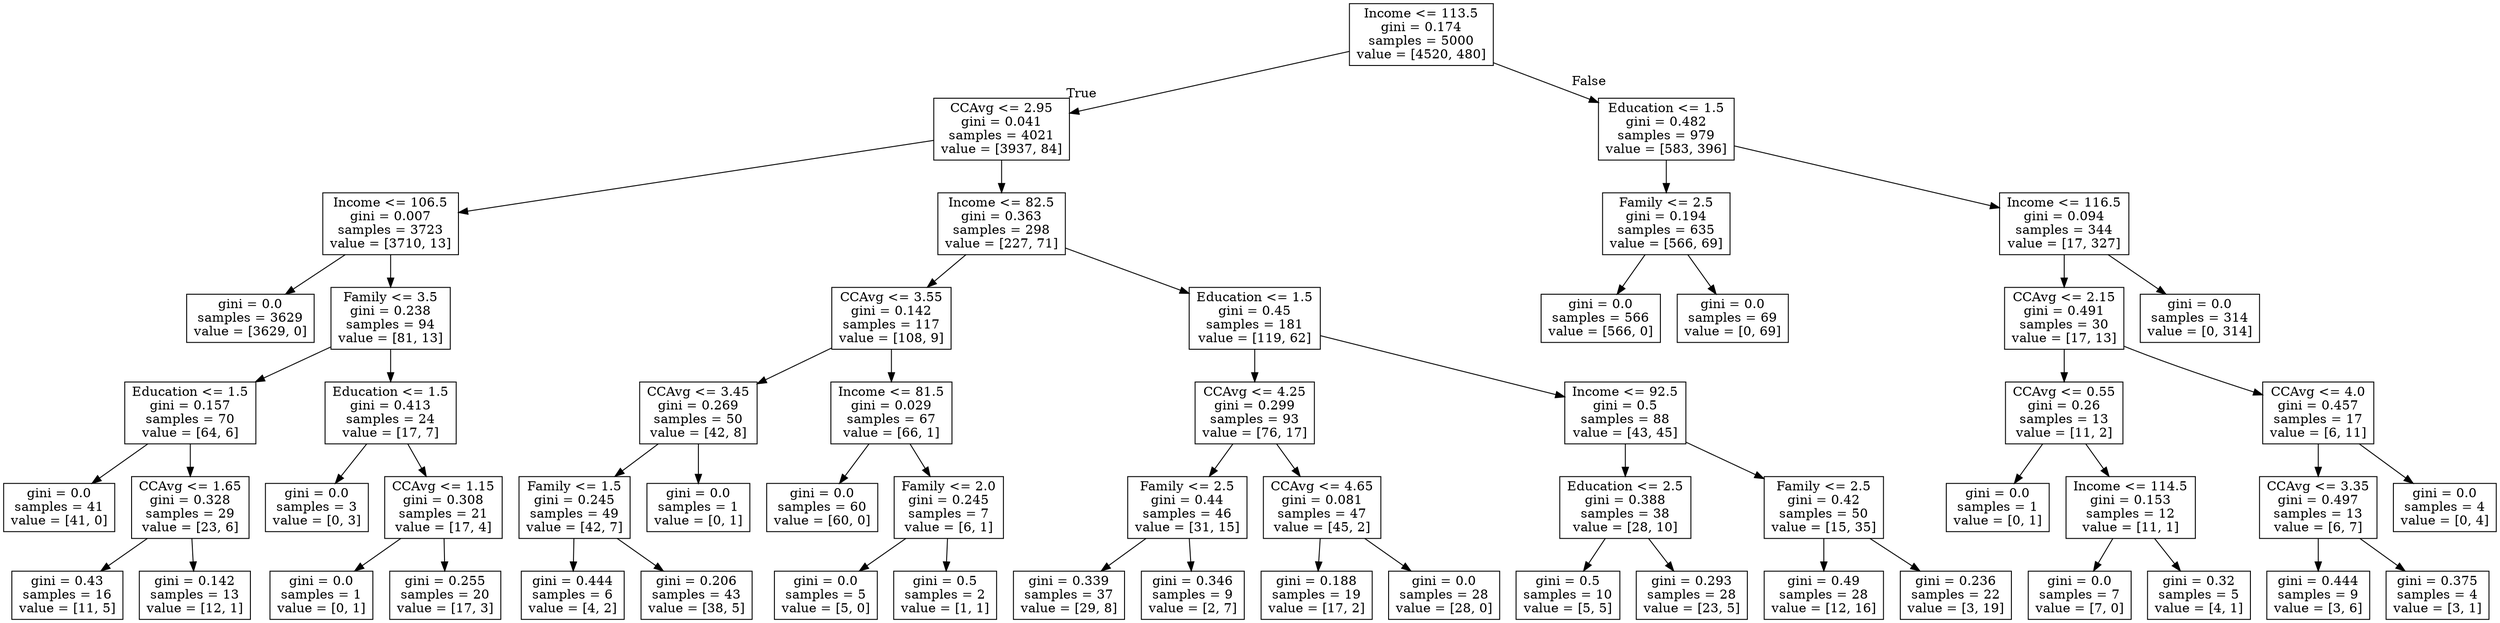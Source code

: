 digraph Tree {
node [shape=box] ;
0 [label="Income <= 113.5\ngini = 0.174\nsamples = 5000\nvalue = [4520, 480]"] ;
1 [label="CCAvg <= 2.95\ngini = 0.041\nsamples = 4021\nvalue = [3937, 84]"] ;
0 -> 1 [labeldistance=2.5, labelangle=45, headlabel="True"] ;
2 [label="Income <= 106.5\ngini = 0.007\nsamples = 3723\nvalue = [3710, 13]"] ;
1 -> 2 ;
3 [label="gini = 0.0\nsamples = 3629\nvalue = [3629, 0]"] ;
2 -> 3 ;
4 [label="Family <= 3.5\ngini = 0.238\nsamples = 94\nvalue = [81, 13]"] ;
2 -> 4 ;
5 [label="Education <= 1.5\ngini = 0.157\nsamples = 70\nvalue = [64, 6]"] ;
4 -> 5 ;
6 [label="gini = 0.0\nsamples = 41\nvalue = [41, 0]"] ;
5 -> 6 ;
7 [label="CCAvg <= 1.65\ngini = 0.328\nsamples = 29\nvalue = [23, 6]"] ;
5 -> 7 ;
8 [label="gini = 0.43\nsamples = 16\nvalue = [11, 5]"] ;
7 -> 8 ;
9 [label="gini = 0.142\nsamples = 13\nvalue = [12, 1]"] ;
7 -> 9 ;
10 [label="Education <= 1.5\ngini = 0.413\nsamples = 24\nvalue = [17, 7]"] ;
4 -> 10 ;
11 [label="gini = 0.0\nsamples = 3\nvalue = [0, 3]"] ;
10 -> 11 ;
12 [label="CCAvg <= 1.15\ngini = 0.308\nsamples = 21\nvalue = [17, 4]"] ;
10 -> 12 ;
13 [label="gini = 0.0\nsamples = 1\nvalue = [0, 1]"] ;
12 -> 13 ;
14 [label="gini = 0.255\nsamples = 20\nvalue = [17, 3]"] ;
12 -> 14 ;
15 [label="Income <= 82.5\ngini = 0.363\nsamples = 298\nvalue = [227, 71]"] ;
1 -> 15 ;
16 [label="CCAvg <= 3.55\ngini = 0.142\nsamples = 117\nvalue = [108, 9]"] ;
15 -> 16 ;
17 [label="CCAvg <= 3.45\ngini = 0.269\nsamples = 50\nvalue = [42, 8]"] ;
16 -> 17 ;
18 [label="Family <= 1.5\ngini = 0.245\nsamples = 49\nvalue = [42, 7]"] ;
17 -> 18 ;
19 [label="gini = 0.444\nsamples = 6\nvalue = [4, 2]"] ;
18 -> 19 ;
20 [label="gini = 0.206\nsamples = 43\nvalue = [38, 5]"] ;
18 -> 20 ;
21 [label="gini = 0.0\nsamples = 1\nvalue = [0, 1]"] ;
17 -> 21 ;
22 [label="Income <= 81.5\ngini = 0.029\nsamples = 67\nvalue = [66, 1]"] ;
16 -> 22 ;
23 [label="gini = 0.0\nsamples = 60\nvalue = [60, 0]"] ;
22 -> 23 ;
24 [label="Family <= 2.0\ngini = 0.245\nsamples = 7\nvalue = [6, 1]"] ;
22 -> 24 ;
25 [label="gini = 0.0\nsamples = 5\nvalue = [5, 0]"] ;
24 -> 25 ;
26 [label="gini = 0.5\nsamples = 2\nvalue = [1, 1]"] ;
24 -> 26 ;
27 [label="Education <= 1.5\ngini = 0.45\nsamples = 181\nvalue = [119, 62]"] ;
15 -> 27 ;
28 [label="CCAvg <= 4.25\ngini = 0.299\nsamples = 93\nvalue = [76, 17]"] ;
27 -> 28 ;
29 [label="Family <= 2.5\ngini = 0.44\nsamples = 46\nvalue = [31, 15]"] ;
28 -> 29 ;
30 [label="gini = 0.339\nsamples = 37\nvalue = [29, 8]"] ;
29 -> 30 ;
31 [label="gini = 0.346\nsamples = 9\nvalue = [2, 7]"] ;
29 -> 31 ;
32 [label="CCAvg <= 4.65\ngini = 0.081\nsamples = 47\nvalue = [45, 2]"] ;
28 -> 32 ;
33 [label="gini = 0.188\nsamples = 19\nvalue = [17, 2]"] ;
32 -> 33 ;
34 [label="gini = 0.0\nsamples = 28\nvalue = [28, 0]"] ;
32 -> 34 ;
35 [label="Income <= 92.5\ngini = 0.5\nsamples = 88\nvalue = [43, 45]"] ;
27 -> 35 ;
36 [label="Education <= 2.5\ngini = 0.388\nsamples = 38\nvalue = [28, 10]"] ;
35 -> 36 ;
37 [label="gini = 0.5\nsamples = 10\nvalue = [5, 5]"] ;
36 -> 37 ;
38 [label="gini = 0.293\nsamples = 28\nvalue = [23, 5]"] ;
36 -> 38 ;
39 [label="Family <= 2.5\ngini = 0.42\nsamples = 50\nvalue = [15, 35]"] ;
35 -> 39 ;
40 [label="gini = 0.49\nsamples = 28\nvalue = [12, 16]"] ;
39 -> 40 ;
41 [label="gini = 0.236\nsamples = 22\nvalue = [3, 19]"] ;
39 -> 41 ;
42 [label="Education <= 1.5\ngini = 0.482\nsamples = 979\nvalue = [583, 396]"] ;
0 -> 42 [labeldistance=2.5, labelangle=-45, headlabel="False"] ;
43 [label="Family <= 2.5\ngini = 0.194\nsamples = 635\nvalue = [566, 69]"] ;
42 -> 43 ;
44 [label="gini = 0.0\nsamples = 566\nvalue = [566, 0]"] ;
43 -> 44 ;
45 [label="gini = 0.0\nsamples = 69\nvalue = [0, 69]"] ;
43 -> 45 ;
46 [label="Income <= 116.5\ngini = 0.094\nsamples = 344\nvalue = [17, 327]"] ;
42 -> 46 ;
47 [label="CCAvg <= 2.15\ngini = 0.491\nsamples = 30\nvalue = [17, 13]"] ;
46 -> 47 ;
48 [label="CCAvg <= 0.55\ngini = 0.26\nsamples = 13\nvalue = [11, 2]"] ;
47 -> 48 ;
49 [label="gini = 0.0\nsamples = 1\nvalue = [0, 1]"] ;
48 -> 49 ;
50 [label="Income <= 114.5\ngini = 0.153\nsamples = 12\nvalue = [11, 1]"] ;
48 -> 50 ;
51 [label="gini = 0.0\nsamples = 7\nvalue = [7, 0]"] ;
50 -> 51 ;
52 [label="gini = 0.32\nsamples = 5\nvalue = [4, 1]"] ;
50 -> 52 ;
53 [label="CCAvg <= 4.0\ngini = 0.457\nsamples = 17\nvalue = [6, 11]"] ;
47 -> 53 ;
54 [label="CCAvg <= 3.35\ngini = 0.497\nsamples = 13\nvalue = [6, 7]"] ;
53 -> 54 ;
55 [label="gini = 0.444\nsamples = 9\nvalue = [3, 6]"] ;
54 -> 55 ;
56 [label="gini = 0.375\nsamples = 4\nvalue = [3, 1]"] ;
54 -> 56 ;
57 [label="gini = 0.0\nsamples = 4\nvalue = [0, 4]"] ;
53 -> 57 ;
58 [label="gini = 0.0\nsamples = 314\nvalue = [0, 314]"] ;
46 -> 58 ;
}